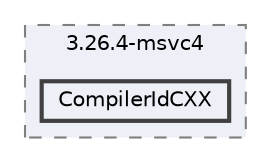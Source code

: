 digraph "E:/Code/Skola/Su/CProg/CProg-Project/out/build/x64-Debug/CMakeFiles/3.26.4-msvc4/CompilerIdCXX"
{
 // LATEX_PDF_SIZE
  bgcolor="transparent";
  edge [fontname=Helvetica,fontsize=10,labelfontname=Helvetica,labelfontsize=10];
  node [fontname=Helvetica,fontsize=10,shape=box,height=0.2,width=0.4];
  compound=true
  subgraph clusterdir_98883549afa972423c191990a05879e0 {
    graph [ bgcolor="#edf0f7", pencolor="grey50", label="3.26.4-msvc4", fontname=Helvetica,fontsize=10 style="filled,dashed", URL="dir_98883549afa972423c191990a05879e0.html",tooltip=""]
  dir_a3b505b40ecbcb6bf5f2eb302d35610d [label="CompilerIdCXX", fillcolor="#edf0f7", color="grey25", style="filled,bold", URL="dir_a3b505b40ecbcb6bf5f2eb302d35610d.html",tooltip=""];
  }
}
